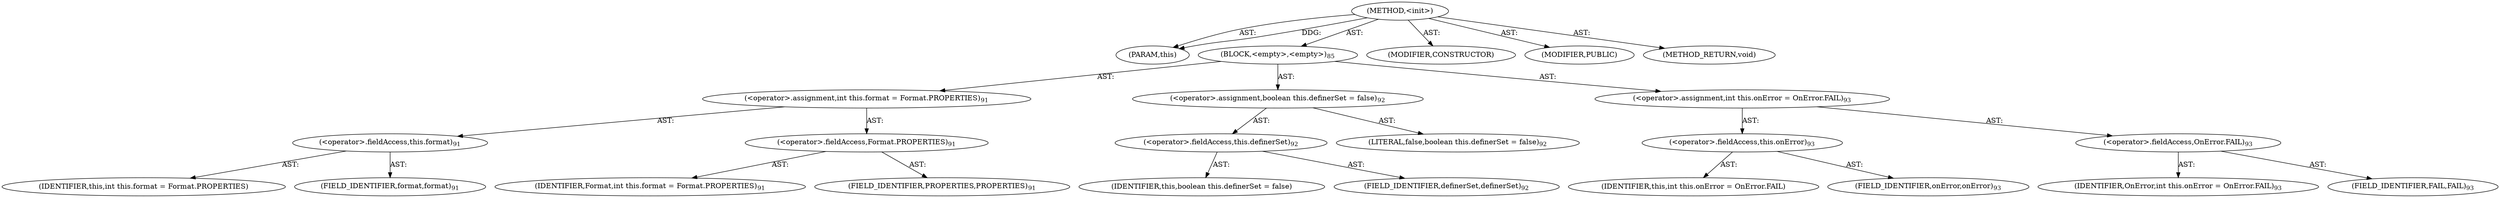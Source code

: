 digraph "&lt;init&gt;" {  
"111669149724" [label = <(METHOD,&lt;init&gt;)> ]
"115964117040" [label = <(PARAM,this)> ]
"25769803855" [label = <(BLOCK,&lt;empty&gt;,&lt;empty&gt;)<SUB>85</SUB>> ]
"30064771356" [label = <(&lt;operator&gt;.assignment,int this.format = Format.PROPERTIES)<SUB>91</SUB>> ]
"30064771357" [label = <(&lt;operator&gt;.fieldAccess,this.format)<SUB>91</SUB>> ]
"68719476978" [label = <(IDENTIFIER,this,int this.format = Format.PROPERTIES)> ]
"55834574920" [label = <(FIELD_IDENTIFIER,format,format)<SUB>91</SUB>> ]
"30064771358" [label = <(&lt;operator&gt;.fieldAccess,Format.PROPERTIES)<SUB>91</SUB>> ]
"68719476979" [label = <(IDENTIFIER,Format,int this.format = Format.PROPERTIES)<SUB>91</SUB>> ]
"55834574921" [label = <(FIELD_IDENTIFIER,PROPERTIES,PROPERTIES)<SUB>91</SUB>> ]
"30064771359" [label = <(&lt;operator&gt;.assignment,boolean this.definerSet = false)<SUB>92</SUB>> ]
"30064771360" [label = <(&lt;operator&gt;.fieldAccess,this.definerSet)<SUB>92</SUB>> ]
"68719476980" [label = <(IDENTIFIER,this,boolean this.definerSet = false)> ]
"55834574922" [label = <(FIELD_IDENTIFIER,definerSet,definerSet)<SUB>92</SUB>> ]
"90194313272" [label = <(LITERAL,false,boolean this.definerSet = false)<SUB>92</SUB>> ]
"30064771361" [label = <(&lt;operator&gt;.assignment,int this.onError = OnError.FAIL)<SUB>93</SUB>> ]
"30064771362" [label = <(&lt;operator&gt;.fieldAccess,this.onError)<SUB>93</SUB>> ]
"68719476981" [label = <(IDENTIFIER,this,int this.onError = OnError.FAIL)> ]
"55834574923" [label = <(FIELD_IDENTIFIER,onError,onError)<SUB>93</SUB>> ]
"30064771363" [label = <(&lt;operator&gt;.fieldAccess,OnError.FAIL)<SUB>93</SUB>> ]
"68719476982" [label = <(IDENTIFIER,OnError,int this.onError = OnError.FAIL)<SUB>93</SUB>> ]
"55834574924" [label = <(FIELD_IDENTIFIER,FAIL,FAIL)<SUB>93</SUB>> ]
"133143986253" [label = <(MODIFIER,CONSTRUCTOR)> ]
"133143986254" [label = <(MODIFIER,PUBLIC)> ]
"128849018908" [label = <(METHOD_RETURN,void)> ]
  "111669149724" -> "115964117040"  [ label = "AST: "] 
  "111669149724" -> "25769803855"  [ label = "AST: "] 
  "111669149724" -> "133143986253"  [ label = "AST: "] 
  "111669149724" -> "133143986254"  [ label = "AST: "] 
  "111669149724" -> "128849018908"  [ label = "AST: "] 
  "25769803855" -> "30064771356"  [ label = "AST: "] 
  "25769803855" -> "30064771359"  [ label = "AST: "] 
  "25769803855" -> "30064771361"  [ label = "AST: "] 
  "30064771356" -> "30064771357"  [ label = "AST: "] 
  "30064771356" -> "30064771358"  [ label = "AST: "] 
  "30064771357" -> "68719476978"  [ label = "AST: "] 
  "30064771357" -> "55834574920"  [ label = "AST: "] 
  "30064771358" -> "68719476979"  [ label = "AST: "] 
  "30064771358" -> "55834574921"  [ label = "AST: "] 
  "30064771359" -> "30064771360"  [ label = "AST: "] 
  "30064771359" -> "90194313272"  [ label = "AST: "] 
  "30064771360" -> "68719476980"  [ label = "AST: "] 
  "30064771360" -> "55834574922"  [ label = "AST: "] 
  "30064771361" -> "30064771362"  [ label = "AST: "] 
  "30064771361" -> "30064771363"  [ label = "AST: "] 
  "30064771362" -> "68719476981"  [ label = "AST: "] 
  "30064771362" -> "55834574923"  [ label = "AST: "] 
  "30064771363" -> "68719476982"  [ label = "AST: "] 
  "30064771363" -> "55834574924"  [ label = "AST: "] 
  "111669149724" -> "115964117040"  [ label = "DDG: "] 
}

